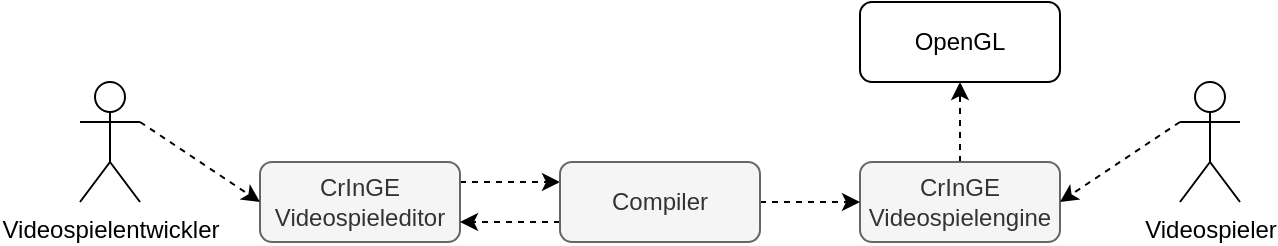 <mxfile version="22.1.5" type="device">
  <diagram name="Seite-1" id="goZmlAQvP2xmTOEM6YcT">
    <mxGraphModel dx="1695" dy="446" grid="1" gridSize="10" guides="1" tooltips="1" connect="1" arrows="1" fold="1" page="1" pageScale="1" pageWidth="827" pageHeight="1169" math="0" shadow="0">
      <root>
        <mxCell id="0" />
        <mxCell id="1" parent="0" />
        <mxCell id="rNvgKP-XyyoEuGhugTqY-159" style="edgeStyle=orthogonalEdgeStyle;rounded=0;orthogonalLoop=1;jettySize=auto;html=1;exitX=1;exitY=0.25;exitDx=0;exitDy=0;entryX=0;entryY=0.25;entryDx=0;entryDy=0;dashed=1;" parent="1" source="rNvgKP-XyyoEuGhugTqY-1" target="rNvgKP-XyyoEuGhugTqY-104" edge="1">
          <mxGeometry relative="1" as="geometry" />
        </mxCell>
        <mxCell id="rNvgKP-XyyoEuGhugTqY-1" value="CrInGE Videospieleditor" style="rounded=1;whiteSpace=wrap;html=1;fillColor=#f5f5f5;fontColor=#333333;strokeColor=#666666;" parent="1" vertex="1">
          <mxGeometry x="20" y="240" width="100" height="40" as="geometry" />
        </mxCell>
        <mxCell id="rNvgKP-XyyoEuGhugTqY-15" style="edgeStyle=orthogonalEdgeStyle;rounded=0;orthogonalLoop=1;jettySize=auto;html=1;exitX=0.5;exitY=0;exitDx=0;exitDy=0;entryX=0.5;entryY=1;entryDx=0;entryDy=0;dashed=1;" parent="1" source="rNvgKP-XyyoEuGhugTqY-2" target="rNvgKP-XyyoEuGhugTqY-14" edge="1">
          <mxGeometry relative="1" as="geometry" />
        </mxCell>
        <mxCell id="rNvgKP-XyyoEuGhugTqY-2" value="CrInGE Videospielengine" style="rounded=1;whiteSpace=wrap;html=1;fillColor=#f5f5f5;fontColor=#333333;strokeColor=#666666;" parent="1" vertex="1">
          <mxGeometry x="320" y="240" width="100" height="40" as="geometry" />
        </mxCell>
        <mxCell id="rNvgKP-XyyoEuGhugTqY-4" value="Videospielentwickler" style="shape=umlActor;verticalLabelPosition=bottom;verticalAlign=top;html=1;outlineConnect=0;" parent="1" vertex="1">
          <mxGeometry x="-70" y="200" width="30" height="60" as="geometry" />
        </mxCell>
        <mxCell id="rNvgKP-XyyoEuGhugTqY-10" value="Videospieler" style="shape=umlActor;verticalLabelPosition=bottom;verticalAlign=top;html=1;outlineConnect=0;" parent="1" vertex="1">
          <mxGeometry x="480" y="200" width="30" height="60" as="geometry" />
        </mxCell>
        <mxCell id="rNvgKP-XyyoEuGhugTqY-14" value="OpenGL" style="rounded=1;whiteSpace=wrap;html=1;" parent="1" vertex="1">
          <mxGeometry x="320" y="160" width="100" height="40" as="geometry" />
        </mxCell>
        <mxCell id="rNvgKP-XyyoEuGhugTqY-20" value="" style="endArrow=classic;html=1;rounded=0;exitX=1;exitY=0.333;exitDx=0;exitDy=0;exitPerimeter=0;entryX=0;entryY=0.5;entryDx=0;entryDy=0;dashed=1;" parent="1" source="rNvgKP-XyyoEuGhugTqY-4" target="rNvgKP-XyyoEuGhugTqY-1" edge="1">
          <mxGeometry width="50" height="50" relative="1" as="geometry">
            <mxPoint x="360" y="330" as="sourcePoint" />
            <mxPoint x="410" y="280" as="targetPoint" />
          </mxGeometry>
        </mxCell>
        <mxCell id="rNvgKP-XyyoEuGhugTqY-21" value="" style="endArrow=classic;html=1;rounded=0;exitX=0;exitY=0.333;exitDx=0;exitDy=0;exitPerimeter=0;entryX=1;entryY=0.5;entryDx=0;entryDy=0;dashed=1;" parent="1" source="rNvgKP-XyyoEuGhugTqY-10" target="rNvgKP-XyyoEuGhugTqY-2" edge="1">
          <mxGeometry width="50" height="50" relative="1" as="geometry">
            <mxPoint x="210" y="270" as="sourcePoint" />
            <mxPoint x="270" y="310" as="targetPoint" />
          </mxGeometry>
        </mxCell>
        <mxCell id="rNvgKP-XyyoEuGhugTqY-106" style="edgeStyle=orthogonalEdgeStyle;rounded=0;orthogonalLoop=1;jettySize=auto;html=1;exitX=1;exitY=0.5;exitDx=0;exitDy=0;entryX=0;entryY=0.5;entryDx=0;entryDy=0;dashed=1;" parent="1" source="rNvgKP-XyyoEuGhugTqY-104" target="rNvgKP-XyyoEuGhugTqY-2" edge="1">
          <mxGeometry relative="1" as="geometry" />
        </mxCell>
        <mxCell id="rNvgKP-XyyoEuGhugTqY-160" style="edgeStyle=orthogonalEdgeStyle;rounded=0;orthogonalLoop=1;jettySize=auto;html=1;exitX=0;exitY=0.75;exitDx=0;exitDy=0;entryX=1;entryY=0.75;entryDx=0;entryDy=0;dashed=1;" parent="1" source="rNvgKP-XyyoEuGhugTqY-104" target="rNvgKP-XyyoEuGhugTqY-1" edge="1">
          <mxGeometry relative="1" as="geometry" />
        </mxCell>
        <mxCell id="rNvgKP-XyyoEuGhugTqY-104" value="Compiler" style="rounded=1;whiteSpace=wrap;html=1;fillColor=#f5f5f5;fontColor=#333333;strokeColor=#666666;" parent="1" vertex="1">
          <mxGeometry x="170" y="240" width="100" height="40" as="geometry" />
        </mxCell>
      </root>
    </mxGraphModel>
  </diagram>
</mxfile>
